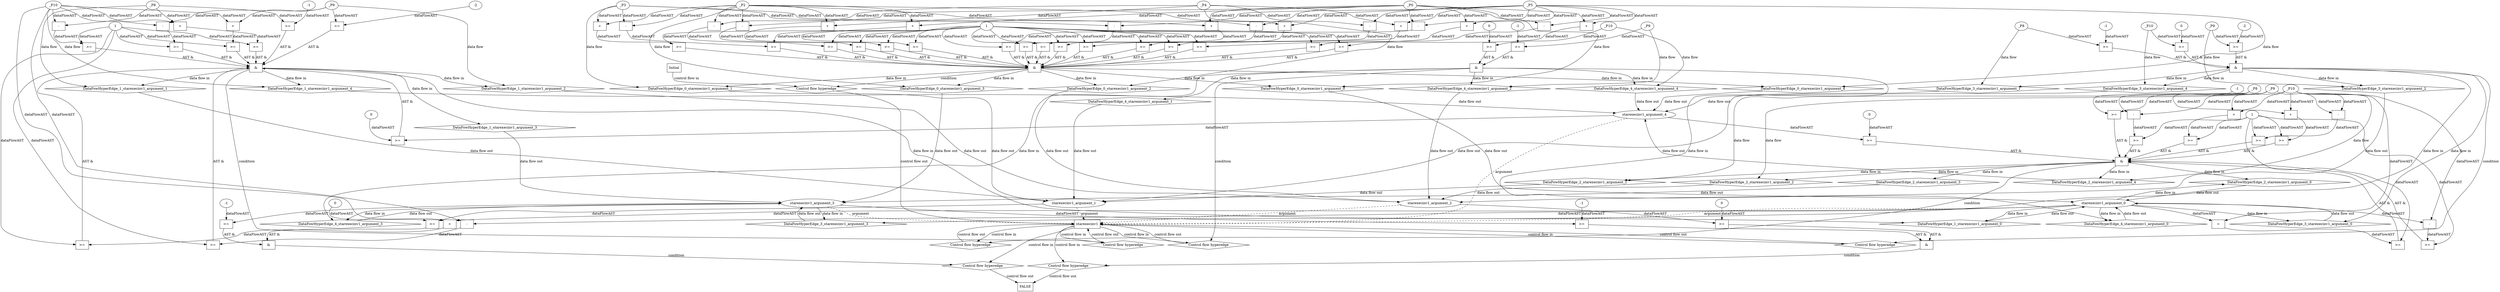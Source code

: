 digraph dag {
"starexecinv1" [label="starexecinv1" nodeName="starexecinv1" class=cfn  shape="rect"];
FALSE [label="FALSE" nodeName=FALSE class=cfn  shape="rect"];
Initial [label="Initial" nodeName=Initial class=cfn  shape="rect"];
ControlFowHyperEdge_0 [label="Control flow hyperedge" nodeName=ControlFowHyperEdge_0 class=controlFlowHyperEdge shape="diamond"];
"Initial" -> ControlFowHyperEdge_0 [label="control flow in"]
ControlFowHyperEdge_0 -> "starexecinv1" [label="control flow out"]
ControlFowHyperEdge_1 [label="Control flow hyperedge" nodeName=ControlFowHyperEdge_1 class=controlFlowHyperEdge shape="diamond"];
"starexecinv1" -> ControlFowHyperEdge_1 [label="control flow in"]
ControlFowHyperEdge_1 -> "starexecinv1" [label="control flow out"]
ControlFowHyperEdge_2 [label="Control flow hyperedge" nodeName=ControlFowHyperEdge_2 class=controlFlowHyperEdge shape="diamond"];
"starexecinv1" -> ControlFowHyperEdge_2 [label="control flow in"]
ControlFowHyperEdge_2 -> "starexecinv1" [label="control flow out"]
ControlFowHyperEdge_3 [label="Control flow hyperedge" nodeName=ControlFowHyperEdge_3 class=controlFlowHyperEdge shape="diamond"];
"starexecinv1" -> ControlFowHyperEdge_3 [label="control flow in"]
ControlFowHyperEdge_3 -> "starexecinv1" [label="control flow out"]
ControlFowHyperEdge_4 [label="Control flow hyperedge" nodeName=ControlFowHyperEdge_4 class=controlFlowHyperEdge shape="diamond"];
"starexecinv1" -> ControlFowHyperEdge_4 [label="control flow in"]
ControlFowHyperEdge_4 -> "starexecinv1" [label="control flow out"]
ControlFowHyperEdge_5 [label="Control flow hyperedge" nodeName=ControlFowHyperEdge_5 class=controlFlowHyperEdge shape="diamond"];
"starexecinv1" -> ControlFowHyperEdge_5 [label="control flow in"]
ControlFowHyperEdge_5 -> "FALSE" [label="control flow out"]
ControlFowHyperEdge_6 [label="Control flow hyperedge" nodeName=ControlFowHyperEdge_6 class=controlFlowHyperEdge shape="diamond"];
"starexecinv1" -> ControlFowHyperEdge_6 [label="control flow in"]
ControlFowHyperEdge_6 -> "FALSE" [label="control flow out"]
"starexecinv1_argument_0" [label="starexecinv1_argument_0" nodeName=argument0 class=argument  head="starexecinv1" shape="oval"];
"starexecinv1_argument_0" -> "starexecinv1"[label="argument" style="dashed"]
"starexecinv1_argument_1" [label="starexecinv1_argument_1" nodeName=argument1 class=argument  head="starexecinv1" shape="oval"];
"starexecinv1_argument_1" -> "starexecinv1"[label="argument" style="dashed"]
"starexecinv1_argument_2" [label="starexecinv1_argument_2" nodeName=argument2 class=argument  head="starexecinv1" shape="oval"];
"starexecinv1_argument_2" -> "starexecinv1"[label="argument" style="dashed"]
"starexecinv1_argument_3" [label="starexecinv1_argument_3" nodeName=argument3 class=argument  head="starexecinv1" shape="oval"];
"starexecinv1_argument_3" -> "starexecinv1"[label="argument" style="dashed"]
"starexecinv1_argument_4" [label="starexecinv1_argument_4" nodeName=argument4 class=argument  head="starexecinv1" shape="oval"];
"starexecinv1_argument_4" -> "starexecinv1"[label="argument" style="dashed"]

"xxxstarexecinv1___Initial_0xxx_and" [label="&" nodeName="xxxstarexecinv1___Initial_0xxx_and" class=Operator shape="rect"];
"xxxstarexecinv1___Initial_0xxxguard12_node_0" [label=">=" nodeName="xxxstarexecinv1___Initial_0xxxguard12_node_0" class=Operator  shape="rect"];
"xxxstarexecinv1___Initial_0xxxguard12_node_1" [label="+" nodeName="xxxstarexecinv1___Initial_0xxxguard12_node_1" class= Operator shape="rect"];
"xxxstarexecinv1___Initial_0xxxguard12_node_1" -> "xxxstarexecinv1___Initial_0xxxguard12_node_0"[label="dataFlowAST"]
"xxxstarexecinv1___Initial_0xxxguard_0_node_4" -> "xxxstarexecinv1___Initial_0xxxguard12_node_0"[label="dataFlowAST"]
"xxxstarexecinv1___Initial_0xxxdataFlow3_node_0" -> "xxxstarexecinv1___Initial_0xxxguard12_node_1"[label="dataFlowAST"]
"xxxstarexecinv1___Initial_0xxxdataFlow1_node_0" -> "xxxstarexecinv1___Initial_0xxxguard12_node_1"[label="dataFlowAST"]

"xxxstarexecinv1___Initial_0xxxguard12_node_0" -> "xxxstarexecinv1___Initial_0xxx_and" [label="AST &"];
"xxxstarexecinv1___Initial_0xxxguard14_node_0" [label=">=" nodeName="xxxstarexecinv1___Initial_0xxxguard14_node_0" class=Operator  shape="rect"];
"xxxstarexecinv1___Initial_0xxxguard14_node_1" [label="+" nodeName="xxxstarexecinv1___Initial_0xxxguard14_node_1" class= Operator shape="rect"];
"xxxstarexecinv1___Initial_0xxxguard14_node_1" -> "xxxstarexecinv1___Initial_0xxxguard14_node_0"[label="dataFlowAST"]
"xxxstarexecinv1___Initial_0xxxguard_0_node_4" -> "xxxstarexecinv1___Initial_0xxxguard14_node_0"[label="dataFlowAST"]
"xxxstarexecinv1___Initial_0xxxdataFlow4_node_0" -> "xxxstarexecinv1___Initial_0xxxguard14_node_1"[label="dataFlowAST"]
"xxxstarexecinv1___Initial_0xxxdataFlow1_node_0" -> "xxxstarexecinv1___Initial_0xxxguard14_node_1"[label="dataFlowAST"]

"xxxstarexecinv1___Initial_0xxxguard14_node_0" -> "xxxstarexecinv1___Initial_0xxx_and" [label="AST &"];
"xxxstarexecinv1___Initial_0xxxguard6_node_0" [label=">=" nodeName="xxxstarexecinv1___Initial_0xxxguard6_node_0" class=Operator  shape="rect"];
"xxxstarexecinv1___Initial_0xxxguard6_node_1" [label="-" nodeName="xxxstarexecinv1___Initial_0xxxguard6_node_1" class= Operator shape="rect"];
"xxxstarexecinv1___Initial_0xxxguard6_node_1" -> "xxxstarexecinv1___Initial_0xxxguard6_node_0"[label="dataFlowAST"]
"xxxstarexecinv1___Initial_0xxxguard_0_node_4" -> "xxxstarexecinv1___Initial_0xxxguard6_node_0"[label="dataFlowAST"]
"xxxstarexecinv1___Initial_0xxxdataFlow3_node_0" -> "xxxstarexecinv1___Initial_0xxxguard6_node_1"[label="dataFlowAST"]
"xxxstarexecinv1___Initial_0xxxdataFlow_0_node_0" -> "xxxstarexecinv1___Initial_0xxxguard6_node_1"[label="dataFlowAST"]

"xxxstarexecinv1___Initial_0xxxguard6_node_0" -> "xxxstarexecinv1___Initial_0xxx_and" [label="AST &"];
"xxxstarexecinv1___Initial_0xxxguard10_node_0" [label=">=" nodeName="xxxstarexecinv1___Initial_0xxxguard10_node_0" class=Operator  shape="rect"];
"xxxstarexecinv1___Initial_0xxxguard10_node_1" [label="+" nodeName="xxxstarexecinv1___Initial_0xxxguard10_node_1" class= Operator shape="rect"];
"xxxstarexecinv1___Initial_0xxxguard10_node_1" -> "xxxstarexecinv1___Initial_0xxxguard10_node_0"[label="dataFlowAST"]
"xxxstarexecinv1___Initial_0xxxguard_0_node_4" -> "xxxstarexecinv1___Initial_0xxxguard10_node_0"[label="dataFlowAST"]
"xxxstarexecinv1___Initial_0xxxdataFlow3_node_0" -> "xxxstarexecinv1___Initial_0xxxguard10_node_1"[label="dataFlowAST"]
"xxxstarexecinv1___Initial_0xxxdataFlow_0_node_0" -> "xxxstarexecinv1___Initial_0xxxguard10_node_1"[label="dataFlowAST"]

"xxxstarexecinv1___Initial_0xxxguard10_node_0" -> "xxxstarexecinv1___Initial_0xxx_and" [label="AST &"];
"xxxstarexecinv1___Initial_0xxxguard3_node_0" [label=">=" nodeName="xxxstarexecinv1___Initial_0xxxguard3_node_0" class=Operator  shape="rect"];
"xxxstarexecinv1___Initial_0xxxguard3_node_1" [label="+" nodeName="xxxstarexecinv1___Initial_0xxxguard3_node_1" class= Operator shape="rect"];
"xxxstarexecinv1___Initial_0xxxguard3_node_1" -> "xxxstarexecinv1___Initial_0xxxguard3_node_0"[label="dataFlowAST"]
"xxxstarexecinv1___Initial_0xxxguard_0_node_4" -> "xxxstarexecinv1___Initial_0xxxguard3_node_0"[label="dataFlowAST"]
"xxxstarexecinv1___Initial_0xxxdataFlow4_node_0" -> "xxxstarexecinv1___Initial_0xxxguard3_node_1"[label="dataFlowAST"]
"xxxstarexecinv1___Initial_0xxxdataFlow_0_node_0" -> "xxxstarexecinv1___Initial_0xxxguard3_node_1"[label="dataFlowAST"]

"xxxstarexecinv1___Initial_0xxxguard3_node_0" -> "xxxstarexecinv1___Initial_0xxx_and" [label="AST &"];
"xxxstarexecinv1___Initial_0xxxguard5_node_0" [label=">=" nodeName="xxxstarexecinv1___Initial_0xxxguard5_node_0" class=Operator  shape="rect"];
"xxxstarexecinv1___Initial_0xxxguard5_node_1" [label="-" nodeName="xxxstarexecinv1___Initial_0xxxguard5_node_1" class= Operator shape="rect"];
"xxxstarexecinv1___Initial_0xxxguard5_node_1" -> "xxxstarexecinv1___Initial_0xxxguard5_node_0"[label="dataFlowAST"]
"xxxstarexecinv1___Initial_0xxxguard_0_node_4" -> "xxxstarexecinv1___Initial_0xxxguard5_node_0"[label="dataFlowAST"]
"xxxstarexecinv1___Initial_0xxxdataFlow4_node_0" -> "xxxstarexecinv1___Initial_0xxxguard5_node_1"[label="dataFlowAST"]
"xxxstarexecinv1___Initial_0xxxdataFlow2_node_0" -> "xxxstarexecinv1___Initial_0xxxguard5_node_1"[label="dataFlowAST"]

"xxxstarexecinv1___Initial_0xxxguard5_node_0" -> "xxxstarexecinv1___Initial_0xxx_and" [label="AST &"];
"xxxstarexecinv1___Initial_0xxxguard9_node_0" [label=">=" nodeName="xxxstarexecinv1___Initial_0xxxguard9_node_0" class=Operator  shape="rect"];
"xxxstarexecinv1___Initial_0xxxguard9_node_1" [label="+" nodeName="xxxstarexecinv1___Initial_0xxxguard9_node_1" class= Operator shape="rect"];
"xxxstarexecinv1___Initial_0xxxguard9_node_1" -> "xxxstarexecinv1___Initial_0xxxguard9_node_0"[label="dataFlowAST"]
"xxxstarexecinv1___Initial_0xxxguard_0_node_4" -> "xxxstarexecinv1___Initial_0xxxguard9_node_0"[label="dataFlowAST"]
"xxxstarexecinv1___Initial_0xxxdataFlow4_node_0" -> "xxxstarexecinv1___Initial_0xxxguard9_node_1"[label="dataFlowAST"]
"xxxstarexecinv1___Initial_0xxxdataFlow2_node_0" -> "xxxstarexecinv1___Initial_0xxxguard9_node_1"[label="dataFlowAST"]

"xxxstarexecinv1___Initial_0xxxguard9_node_0" -> "xxxstarexecinv1___Initial_0xxx_and" [label="AST &"];
"xxxstarexecinv1___Initial_0xxxguard4_node_0" [label=">=" nodeName="xxxstarexecinv1___Initial_0xxxguard4_node_0" class=Operator  shape="rect"];
"xxxstarexecinv1___Initial_0xxxguard4_node_1" [label="-" nodeName="xxxstarexecinv1___Initial_0xxxguard4_node_1" class= Operator shape="rect"];
"xxxstarexecinv1___Initial_0xxxguard4_node_1" -> "xxxstarexecinv1___Initial_0xxxguard4_node_0"[label="dataFlowAST"]
"xxxstarexecinv1___Initial_0xxxguard_0_node_4" -> "xxxstarexecinv1___Initial_0xxxguard4_node_0"[label="dataFlowAST"]
"xxxstarexecinv1___Initial_0xxxdataFlow3_node_0" -> "xxxstarexecinv1___Initial_0xxxguard4_node_1"[label="dataFlowAST"]
"xxxstarexecinv1___Initial_0xxxdataFlow2_node_0" -> "xxxstarexecinv1___Initial_0xxxguard4_node_1"[label="dataFlowAST"]

"xxxstarexecinv1___Initial_0xxxguard4_node_0" -> "xxxstarexecinv1___Initial_0xxx_and" [label="AST &"];
"xxxstarexecinv1___Initial_0xxxguard11_node_0" [label=">=" nodeName="xxxstarexecinv1___Initial_0xxxguard11_node_0" class=Operator  shape="rect"];
"xxxstarexecinv1___Initial_0xxxguard11_node_1" [label="-" nodeName="xxxstarexecinv1___Initial_0xxxguard11_node_1" class= Operator shape="rect"];
"xxxstarexecinv1___Initial_0xxxguard11_node_1" -> "xxxstarexecinv1___Initial_0xxxguard11_node_0"[label="dataFlowAST"]
"xxxstarexecinv1___Initial_0xxxguard_0_node_4" -> "xxxstarexecinv1___Initial_0xxxguard11_node_0"[label="dataFlowAST"]
"xxxstarexecinv1___Initial_0xxxdataFlow4_node_0" -> "xxxstarexecinv1___Initial_0xxxguard11_node_1"[label="dataFlowAST"]
"xxxstarexecinv1___Initial_0xxxdataFlow_0_node_0" -> "xxxstarexecinv1___Initial_0xxxguard11_node_1"[label="dataFlowAST"]

"xxxstarexecinv1___Initial_0xxxguard11_node_0" -> "xxxstarexecinv1___Initial_0xxx_and" [label="AST &"];
"xxxstarexecinv1___Initial_0xxxguard1_node_0" [label=">=" nodeName="xxxstarexecinv1___Initial_0xxxguard1_node_0" class=Operator  shape="rect"];
"xxxstarexecinv1___Initial_0xxxguard1_node_1" [label="+" nodeName="xxxstarexecinv1___Initial_0xxxguard1_node_1" class= Operator shape="rect"];
"xxxstarexecinv1___Initial_0xxxguard1_node_1" -> "xxxstarexecinv1___Initial_0xxxguard1_node_0"[label="dataFlowAST"]
"xxxstarexecinv1___Initial_0xxxguard_0_node_4" -> "xxxstarexecinv1___Initial_0xxxguard1_node_0"[label="dataFlowAST"]
"xxxstarexecinv1___Initial_0xxxdataFlow4_node_0" -> "xxxstarexecinv1___Initial_0xxxguard1_node_1"[label="dataFlowAST"]
"xxxstarexecinv1___Initial_0xxxdataFlow_0_node_0" -> "xxxstarexecinv1___Initial_0xxxguard1_node_1"[label="dataFlowAST"]

"xxxstarexecinv1___Initial_0xxxguard1_node_0" -> "xxxstarexecinv1___Initial_0xxx_and" [label="AST &"];
"xxxstarexecinv1___Initial_0xxxguard15_node_0" [label=">=" nodeName="xxxstarexecinv1___Initial_0xxxguard15_node_0" class=Operator  shape="rect"];
"xxxstarexecinv1___Initial_0xxxguard15_node_1" [label="-" nodeName="xxxstarexecinv1___Initial_0xxxguard15_node_1" class= Operator shape="rect"];
"xxxstarexecinv1___Initial_0xxxguard15_node_1" -> "xxxstarexecinv1___Initial_0xxxguard15_node_0"[label="dataFlowAST"]
"xxxstarexecinv1___Initial_0xxxguard_0_node_4" -> "xxxstarexecinv1___Initial_0xxxguard15_node_0"[label="dataFlowAST"]
"xxxstarexecinv1___Initial_0xxxdataFlow4_node_0" -> "xxxstarexecinv1___Initial_0xxxguard15_node_1"[label="dataFlowAST"]
"xxxstarexecinv1___Initial_0xxxdataFlow1_node_0" -> "xxxstarexecinv1___Initial_0xxxguard15_node_1"[label="dataFlowAST"]

"xxxstarexecinv1___Initial_0xxxguard15_node_0" -> "xxxstarexecinv1___Initial_0xxx_and" [label="AST &"];
"xxxstarexecinv1___Initial_0xxxguard13_node_0" [label=">=" nodeName="xxxstarexecinv1___Initial_0xxxguard13_node_0" class=Operator  shape="rect"];
"xxxstarexecinv1___Initial_0xxxguard13_node_1" [label="-" nodeName="xxxstarexecinv1___Initial_0xxxguard13_node_1" class= Operator shape="rect"];
"xxxstarexecinv1___Initial_0xxxguard13_node_1" -> "xxxstarexecinv1___Initial_0xxxguard13_node_0"[label="dataFlowAST"]
"xxxstarexecinv1___Initial_0xxxguard_0_node_4" -> "xxxstarexecinv1___Initial_0xxxguard13_node_0"[label="dataFlowAST"]
"xxxstarexecinv1___Initial_0xxxdataFlow3_node_0" -> "xxxstarexecinv1___Initial_0xxxguard13_node_1"[label="dataFlowAST"]
"xxxstarexecinv1___Initial_0xxxdataFlow1_node_0" -> "xxxstarexecinv1___Initial_0xxxguard13_node_1"[label="dataFlowAST"]

"xxxstarexecinv1___Initial_0xxxguard13_node_0" -> "xxxstarexecinv1___Initial_0xxx_and" [label="AST &"];
"xxxstarexecinv1___Initial_0xxxguard_0_node_0" [label=">=" nodeName="xxxstarexecinv1___Initial_0xxxguard_0_node_0" class=Operator  shape="rect"];
"xxxstarexecinv1___Initial_0xxxguard_0_node_1" [label="-" nodeName="xxxstarexecinv1___Initial_0xxxguard_0_node_1" class= Operator shape="rect"];
"xxxstarexecinv1___Initial_0xxxguard_0_node_4" [label="1" nodeName="xxxstarexecinv1___Initial_0xxxguard_0_node_4" class=Literal ];
"xxxstarexecinv1___Initial_0xxxguard_0_node_1" -> "xxxstarexecinv1___Initial_0xxxguard_0_node_0"[label="dataFlowAST"]
"xxxstarexecinv1___Initial_0xxxguard_0_node_4" -> "xxxstarexecinv1___Initial_0xxxguard_0_node_0"[label="dataFlowAST"]
"xxxstarexecinv1___Initial_0xxxdataFlow3_node_0" -> "xxxstarexecinv1___Initial_0xxxguard_0_node_1"[label="dataFlowAST"]
"xxxstarexecinv1___Initial_0xxxdataFlow_0_node_0" -> "xxxstarexecinv1___Initial_0xxxguard_0_node_1"[label="dataFlowAST"]

"xxxstarexecinv1___Initial_0xxxguard_0_node_0" -> "xxxstarexecinv1___Initial_0xxx_and" [label="AST &"];
"xxxstarexecinv1___Initial_0xxxguard7_node_0" [label=">=" nodeName="xxxstarexecinv1___Initial_0xxxguard7_node_0" class=Operator  shape="rect"];
"xxxstarexecinv1___Initial_0xxxguard7_node_1" [label="+" nodeName="xxxstarexecinv1___Initial_0xxxguard7_node_1" class= Operator shape="rect"];
"xxxstarexecinv1___Initial_0xxxguard7_node_1" -> "xxxstarexecinv1___Initial_0xxxguard7_node_0"[label="dataFlowAST"]
"xxxstarexecinv1___Initial_0xxxguard_0_node_4" -> "xxxstarexecinv1___Initial_0xxxguard7_node_0"[label="dataFlowAST"]
"xxxstarexecinv1___Initial_0xxxdataFlow3_node_0" -> "xxxstarexecinv1___Initial_0xxxguard7_node_1"[label="dataFlowAST"]
"xxxstarexecinv1___Initial_0xxxdataFlow_0_node_0" -> "xxxstarexecinv1___Initial_0xxxguard7_node_1"[label="dataFlowAST"]

"xxxstarexecinv1___Initial_0xxxguard7_node_0" -> "xxxstarexecinv1___Initial_0xxx_and" [label="AST &"];
"xxxstarexecinv1___Initial_0xxxguard2_node_0" [label=">=" nodeName="xxxstarexecinv1___Initial_0xxxguard2_node_0" class=Operator  shape="rect"];
"xxxstarexecinv1___Initial_0xxxguard2_node_1" [label="+" nodeName="xxxstarexecinv1___Initial_0xxxguard2_node_1" class= Operator shape="rect"];
"xxxstarexecinv1___Initial_0xxxguard2_node_1" -> "xxxstarexecinv1___Initial_0xxxguard2_node_0"[label="dataFlowAST"]
"xxxstarexecinv1___Initial_0xxxguard_0_node_4" -> "xxxstarexecinv1___Initial_0xxxguard2_node_0"[label="dataFlowAST"]
"xxxstarexecinv1___Initial_0xxxdataFlow3_node_0" -> "xxxstarexecinv1___Initial_0xxxguard2_node_1"[label="dataFlowAST"]
"xxxstarexecinv1___Initial_0xxxdataFlow2_node_0" -> "xxxstarexecinv1___Initial_0xxxguard2_node_1"[label="dataFlowAST"]

"xxxstarexecinv1___Initial_0xxxguard2_node_0" -> "xxxstarexecinv1___Initial_0xxx_and" [label="AST &"];
"xxxstarexecinv1___Initial_0xxxguard8_node_0" [label=">=" nodeName="xxxstarexecinv1___Initial_0xxxguard8_node_0" class=Operator  shape="rect"];
"xxxstarexecinv1___Initial_0xxxguard8_node_1" [label="-" nodeName="xxxstarexecinv1___Initial_0xxxguard8_node_1" class= Operator shape="rect"];
"xxxstarexecinv1___Initial_0xxxguard8_node_1" -> "xxxstarexecinv1___Initial_0xxxguard8_node_0"[label="dataFlowAST"]
"xxxstarexecinv1___Initial_0xxxguard_0_node_4" -> "xxxstarexecinv1___Initial_0xxxguard8_node_0"[label="dataFlowAST"]
"xxxstarexecinv1___Initial_0xxxdataFlow4_node_0" -> "xxxstarexecinv1___Initial_0xxxguard8_node_1"[label="dataFlowAST"]
"xxxstarexecinv1___Initial_0xxxdataFlow_0_node_0" -> "xxxstarexecinv1___Initial_0xxxguard8_node_1"[label="dataFlowAST"]

"xxxstarexecinv1___Initial_0xxxguard8_node_0" -> "xxxstarexecinv1___Initial_0xxx_and" [label="AST &"];
"xxxstarexecinv1___Initial_0xxx_and" -> "ControlFowHyperEdge_0" [label="condition"];
"xxxstarexecinv1___Initial_0xxxdataFlow_0_node_0" [label="_P0" nodeName="xxxstarexecinv1___Initial_0xxxdataFlow_0_node_0" class=Constant ];

"xxxstarexecinv1___Initial_0xxxdataFlow_0_node_0" -> "DataFowHyperEdge_0_starexecinv1_argument_0" [label="data flow"];
"xxxstarexecinv1___Initial_0xxxdataFlow1_node_0" [label="_P3" nodeName="xxxstarexecinv1___Initial_0xxxdataFlow1_node_0" class=Constant ];

"xxxstarexecinv1___Initial_0xxxdataFlow1_node_0" -> "DataFowHyperEdge_0_starexecinv1_argument_1" [label="data flow"];
"xxxstarexecinv1___Initial_0xxxdataFlow2_node_0" [label="_P4" nodeName="xxxstarexecinv1___Initial_0xxxdataFlow2_node_0" class=Constant ];

"xxxstarexecinv1___Initial_0xxxdataFlow2_node_0" -> "DataFowHyperEdge_0_starexecinv1_argument_2" [label="data flow"];
"xxxstarexecinv1___Initial_0xxxdataFlow3_node_0" [label="_P5" nodeName="xxxstarexecinv1___Initial_0xxxdataFlow3_node_0" class=Constant ];

"xxxstarexecinv1___Initial_0xxxdataFlow3_node_0" -> "DataFowHyperEdge_0_starexecinv1_argument_4" [label="data flow"];
"xxxstarexecinv1___Initial_0xxxdataFlow4_node_0" [label="_P2" nodeName="xxxstarexecinv1___Initial_0xxxdataFlow4_node_0" class=Constant ];

"xxxstarexecinv1___Initial_0xxxdataFlow4_node_0" -> "DataFowHyperEdge_0_starexecinv1_argument_3" [label="data flow"];
"xxxstarexecinv1___starexecinv1_1xxx_and" [label="&" nodeName="xxxstarexecinv1___starexecinv1_1xxx_and" class=Operator shape="rect"];
"xxxstarexecinv1___starexecinv1_1xxxguard8_node_0" [label=">=" nodeName="xxxstarexecinv1___starexecinv1_1xxxguard8_node_0" class=Operator  shape="rect"];
"xxxstarexecinv1___starexecinv1_1xxxguard8_node_1" [label="+" nodeName="xxxstarexecinv1___starexecinv1_1xxxguard8_node_1" class= Operator shape="rect"];
"xxxstarexecinv1___starexecinv1_1xxxguard8_node_1" -> "xxxstarexecinv1___starexecinv1_1xxxguard8_node_0"[label="dataFlowAST"]
"xxxstarexecinv1___starexecinv1_1xxxguard_0_node_4" -> "xxxstarexecinv1___starexecinv1_1xxxguard8_node_0"[label="dataFlowAST"]
"xxxstarexecinv1___starexecinv1_1xxxdataFlow2_node_0" -> "xxxstarexecinv1___starexecinv1_1xxxguard8_node_1"[label="dataFlowAST"]
"starexecinv1_argument_0" -> "xxxstarexecinv1___starexecinv1_1xxxguard8_node_1"[label="dataFlowAST"]

"xxxstarexecinv1___starexecinv1_1xxxguard8_node_0" -> "xxxstarexecinv1___starexecinv1_1xxx_and" [label="AST &"];
"xxxstarexecinv1___starexecinv1_1xxxguard6_node_0" [label=">=" nodeName="xxxstarexecinv1___starexecinv1_1xxxguard6_node_0" class=Operator  shape="rect"];
"xxxstarexecinv1___starexecinv1_1xxxguard6_node_1" [label="-" nodeName="xxxstarexecinv1___starexecinv1_1xxxguard6_node_1" class= Operator shape="rect"];
"xxxstarexecinv1___starexecinv1_1xxxguard6_node_1" -> "xxxstarexecinv1___starexecinv1_1xxxguard6_node_0"[label="dataFlowAST"]
"xxxstarexecinv1___starexecinv1_1xxxguard_0_node_4" -> "xxxstarexecinv1___starexecinv1_1xxxguard6_node_0"[label="dataFlowAST"]
"xxxstarexecinv1___starexecinv1_1xxxdataFlow2_node_0" -> "xxxstarexecinv1___starexecinv1_1xxxguard6_node_1"[label="dataFlowAST"]
"starexecinv1_argument_0" -> "xxxstarexecinv1___starexecinv1_1xxxguard6_node_1"[label="dataFlowAST"]

"xxxstarexecinv1___starexecinv1_1xxxguard6_node_0" -> "xxxstarexecinv1___starexecinv1_1xxx_and" [label="AST &"];
"xxxstarexecinv1___starexecinv1_1xxxguard_0_node_0" [label=">=" nodeName="xxxstarexecinv1___starexecinv1_1xxxguard_0_node_0" class=Operator  shape="rect"];
"xxxstarexecinv1___starexecinv1_1xxxguard_0_node_1" [label="+" nodeName="xxxstarexecinv1___starexecinv1_1xxxguard_0_node_1" class= Operator shape="rect"];
"xxxstarexecinv1___starexecinv1_1xxxguard_0_node_4" [label="1" nodeName="xxxstarexecinv1___starexecinv1_1xxxguard_0_node_4" class=Literal ];
"xxxstarexecinv1___starexecinv1_1xxxguard_0_node_1" -> "xxxstarexecinv1___starexecinv1_1xxxguard_0_node_0"[label="dataFlowAST"]
"xxxstarexecinv1___starexecinv1_1xxxguard_0_node_4" -> "xxxstarexecinv1___starexecinv1_1xxxguard_0_node_0"[label="dataFlowAST"]
"xxxstarexecinv1___starexecinv1_1xxxdataFlow2_node_0" -> "xxxstarexecinv1___starexecinv1_1xxxguard_0_node_1"[label="dataFlowAST"]
"xxxstarexecinv1___starexecinv1_1xxxdataFlow1_node_0" -> "xxxstarexecinv1___starexecinv1_1xxxguard_0_node_1"[label="dataFlowAST"]

"xxxstarexecinv1___starexecinv1_1xxxguard_0_node_0" -> "xxxstarexecinv1___starexecinv1_1xxx_and" [label="AST &"];
"xxxstarexecinv1___starexecinv1_1xxxguard1_node_0" [label=">=" nodeName="xxxstarexecinv1___starexecinv1_1xxxguard1_node_0" class=Operator  shape="rect"];
"xxxstarexecinv1___starexecinv1_1xxxguard1_node_1" [label="-" nodeName="xxxstarexecinv1___starexecinv1_1xxxguard1_node_1" class= Operator shape="rect"];
"xxxstarexecinv1___starexecinv1_1xxxguard1_node_1" -> "xxxstarexecinv1___starexecinv1_1xxxguard1_node_0"[label="dataFlowAST"]
"xxxstarexecinv1___starexecinv1_1xxxguard_0_node_4" -> "xxxstarexecinv1___starexecinv1_1xxxguard1_node_0"[label="dataFlowAST"]
"xxxstarexecinv1___starexecinv1_1xxxdataFlow2_node_0" -> "xxxstarexecinv1___starexecinv1_1xxxguard1_node_1"[label="dataFlowAST"]
"xxxstarexecinv1___starexecinv1_1xxxdataFlow_0_node_0" -> "xxxstarexecinv1___starexecinv1_1xxxguard1_node_1"[label="dataFlowAST"]

"xxxstarexecinv1___starexecinv1_1xxxguard1_node_0" -> "xxxstarexecinv1___starexecinv1_1xxx_and" [label="AST &"];
"xxxstarexecinv1___starexecinv1_1xxxguard5_node_0" [label=">=" nodeName="xxxstarexecinv1___starexecinv1_1xxxguard5_node_0" class=Operator  shape="rect"];
"xxxstarexecinv1___starexecinv1_1xxxguard5_node_1" [label="-2" nodeName="xxxstarexecinv1___starexecinv1_1xxxguard5_node_1" class=Literal ];
"xxxstarexecinv1___starexecinv1_1xxxguard5_node_1" -> "xxxstarexecinv1___starexecinv1_1xxxguard5_node_0"[label="dataFlowAST"]
"xxxstarexecinv1___starexecinv1_1xxxdataFlow1_node_0" -> "xxxstarexecinv1___starexecinv1_1xxxguard5_node_0"[label="dataFlowAST"]

"xxxstarexecinv1___starexecinv1_1xxxguard5_node_0" -> "xxxstarexecinv1___starexecinv1_1xxx_and" [label="AST &"];
"xxxstarexecinv1___starexecinv1_1xxxguard2_node_0" [label=">=" nodeName="xxxstarexecinv1___starexecinv1_1xxxguard2_node_0" class=Operator  shape="rect"];
"xxxstarexecinv1___starexecinv1_1xxxguard2_node_1" [label="-" nodeName="xxxstarexecinv1___starexecinv1_1xxxguard2_node_1" class= Operator shape="rect"];
"xxxstarexecinv1___starexecinv1_1xxxguard2_node_1" -> "xxxstarexecinv1___starexecinv1_1xxxguard2_node_0"[label="dataFlowAST"]
"xxxstarexecinv1___starexecinv1_1xxxguard_0_node_4" -> "xxxstarexecinv1___starexecinv1_1xxxguard2_node_0"[label="dataFlowAST"]
"xxxstarexecinv1___starexecinv1_1xxxdataFlow2_node_0" -> "xxxstarexecinv1___starexecinv1_1xxxguard2_node_1"[label="dataFlowAST"]
"xxxstarexecinv1___starexecinv1_1xxxdataFlow1_node_0" -> "xxxstarexecinv1___starexecinv1_1xxxguard2_node_1"[label="dataFlowAST"]

"xxxstarexecinv1___starexecinv1_1xxxguard2_node_0" -> "xxxstarexecinv1___starexecinv1_1xxx_and" [label="AST &"];
"xxxstarexecinv1___starexecinv1_1xxxguard7_node_0" [label=">=" nodeName="xxxstarexecinv1___starexecinv1_1xxxguard7_node_0" class=Operator  shape="rect"];
"xxxstarexecinv1___starexecinv1_1xxxguard7_node_1" [label="+" nodeName="xxxstarexecinv1___starexecinv1_1xxxguard7_node_1" class= Operator shape="rect"];
"xxxstarexecinv1___starexecinv1_1xxxguard7_node_1" -> "xxxstarexecinv1___starexecinv1_1xxxguard7_node_0"[label="dataFlowAST"]
"xxxstarexecinv1___starexecinv1_1xxxguard_0_node_4" -> "xxxstarexecinv1___starexecinv1_1xxxguard7_node_0"[label="dataFlowAST"]
"xxxstarexecinv1___starexecinv1_1xxxdataFlow2_node_0" -> "xxxstarexecinv1___starexecinv1_1xxxguard7_node_1"[label="dataFlowAST"]
"xxxstarexecinv1___starexecinv1_1xxxdataFlow_0_node_0" -> "xxxstarexecinv1___starexecinv1_1xxxguard7_node_1"[label="dataFlowAST"]

"xxxstarexecinv1___starexecinv1_1xxxguard7_node_0" -> "xxxstarexecinv1___starexecinv1_1xxx_and" [label="AST &"];
"xxxstarexecinv1___starexecinv1_1xxxguard4_node_0" [label=">=" nodeName="xxxstarexecinv1___starexecinv1_1xxxguard4_node_0" class=Operator  shape="rect"];
"xxxstarexecinv1___starexecinv1_1xxxguard4_node_1" [label="0" nodeName="xxxstarexecinv1___starexecinv1_1xxxguard4_node_1" class=Literal ];
"xxxstarexecinv1___starexecinv1_1xxxguard4_node_1" -> "xxxstarexecinv1___starexecinv1_1xxxguard4_node_0"[label="dataFlowAST"]
"starexecinv1_argument_4" -> "xxxstarexecinv1___starexecinv1_1xxxguard4_node_0"[label="dataFlowAST"]

"xxxstarexecinv1___starexecinv1_1xxxguard4_node_0" -> "xxxstarexecinv1___starexecinv1_1xxx_and" [label="AST &"];
"xxxstarexecinv1___starexecinv1_1xxxguard3_node_0" [label=">=" nodeName="xxxstarexecinv1___starexecinv1_1xxxguard3_node_0" class=Operator  shape="rect"];
"xxxstarexecinv1___starexecinv1_1xxxguard3_node_2" [label="-1" nodeName="xxxstarexecinv1___starexecinv1_1xxxguard3_node_2" class=Literal ];
"xxxstarexecinv1___starexecinv1_1xxxdataFlow_0_node_0" -> "xxxstarexecinv1___starexecinv1_1xxxguard3_node_0"[label="dataFlowAST"]
"xxxstarexecinv1___starexecinv1_1xxxguard3_node_2" -> "xxxstarexecinv1___starexecinv1_1xxxguard3_node_0"[label="dataFlowAST"]

"xxxstarexecinv1___starexecinv1_1xxxguard3_node_0" -> "xxxstarexecinv1___starexecinv1_1xxx_and" [label="AST &"];
"xxxstarexecinv1___starexecinv1_1xxx_and" -> "ControlFowHyperEdge_1" [label="condition"];
"xxxstarexecinv1___starexecinv1_1xxxdataFlow_0_node_0" [label="_P8" nodeName="xxxstarexecinv1___starexecinv1_1xxxdataFlow_0_node_0" class=Constant ];

"xxxstarexecinv1___starexecinv1_1xxxdataFlow_0_node_0" -> "DataFowHyperEdge_1_starexecinv1_argument_1" [label="data flow"];
"xxxstarexecinv1___starexecinv1_1xxxdataFlow1_node_0" [label="_P9" nodeName="xxxstarexecinv1___starexecinv1_1xxxdataFlow1_node_0" class=Constant ];

"xxxstarexecinv1___starexecinv1_1xxxdataFlow1_node_0" -> "DataFowHyperEdge_1_starexecinv1_argument_2" [label="data flow"];
"xxxstarexecinv1___starexecinv1_1xxxdataFlow2_node_0" [label="_P10" nodeName="xxxstarexecinv1___starexecinv1_1xxxdataFlow2_node_0" class=Constant ];

"xxxstarexecinv1___starexecinv1_1xxxdataFlow2_node_0" -> "DataFowHyperEdge_1_starexecinv1_argument_4" [label="data flow"];
"xxxstarexecinv1___starexecinv1_2xxx_and" [label="&" nodeName="xxxstarexecinv1___starexecinv1_2xxx_and" class=Operator shape="rect"];
"xxxstarexecinv1___starexecinv1_2xxxguard6_node_0" [label=">=" nodeName="xxxstarexecinv1___starexecinv1_2xxxguard6_node_0" class=Operator  shape="rect"];
"xxxstarexecinv1___starexecinv1_2xxxguard6_node_1" [label="+" nodeName="xxxstarexecinv1___starexecinv1_2xxxguard6_node_1" class= Operator shape="rect"];
"xxxstarexecinv1___starexecinv1_2xxxguard6_node_1" -> "xxxstarexecinv1___starexecinv1_2xxxguard6_node_0"[label="dataFlowAST"]
"xxxstarexecinv1___starexecinv1_2xxxguard_0_node_4" -> "xxxstarexecinv1___starexecinv1_2xxxguard6_node_0"[label="dataFlowAST"]
"xxxstarexecinv1___starexecinv1_2xxxdataFlow2_node_0" -> "xxxstarexecinv1___starexecinv1_2xxxguard6_node_1"[label="dataFlowAST"]
"xxxstarexecinv1___starexecinv1_2xxxdataFlow_0_node_0" -> "xxxstarexecinv1___starexecinv1_2xxxguard6_node_1"[label="dataFlowAST"]

"xxxstarexecinv1___starexecinv1_2xxxguard6_node_0" -> "xxxstarexecinv1___starexecinv1_2xxx_and" [label="AST &"];
"xxxstarexecinv1___starexecinv1_2xxxguard3_node_0" [label=">=" nodeName="xxxstarexecinv1___starexecinv1_2xxxguard3_node_0" class=Operator  shape="rect"];
"xxxstarexecinv1___starexecinv1_2xxxguard3_node_1" [label="0" nodeName="xxxstarexecinv1___starexecinv1_2xxxguard3_node_1" class=Literal ];
"xxxstarexecinv1___starexecinv1_2xxxguard3_node_1" -> "xxxstarexecinv1___starexecinv1_2xxxguard3_node_0"[label="dataFlowAST"]
"starexecinv1_argument_4" -> "xxxstarexecinv1___starexecinv1_2xxxguard3_node_0"[label="dataFlowAST"]

"xxxstarexecinv1___starexecinv1_2xxxguard3_node_0" -> "xxxstarexecinv1___starexecinv1_2xxx_and" [label="AST &"];
"xxxstarexecinv1___starexecinv1_2xxxguard5_node_0" [label=">=" nodeName="xxxstarexecinv1___starexecinv1_2xxxguard5_node_0" class=Operator  shape="rect"];
"xxxstarexecinv1___starexecinv1_2xxxguard5_node_1" [label="-" nodeName="xxxstarexecinv1___starexecinv1_2xxxguard5_node_1" class= Operator shape="rect"];
"xxxstarexecinv1___starexecinv1_2xxxguard5_node_1" -> "xxxstarexecinv1___starexecinv1_2xxxguard5_node_0"[label="dataFlowAST"]
"xxxstarexecinv1___starexecinv1_2xxxguard_0_node_4" -> "xxxstarexecinv1___starexecinv1_2xxxguard5_node_0"[label="dataFlowAST"]
"xxxstarexecinv1___starexecinv1_2xxxdataFlow2_node_0" -> "xxxstarexecinv1___starexecinv1_2xxxguard5_node_1"[label="dataFlowAST"]
"starexecinv1_argument_0" -> "xxxstarexecinv1___starexecinv1_2xxxguard5_node_1"[label="dataFlowAST"]

"xxxstarexecinv1___starexecinv1_2xxxguard5_node_0" -> "xxxstarexecinv1___starexecinv1_2xxx_and" [label="AST &"];
"xxxstarexecinv1___starexecinv1_2xxxguard4_node_0" [label=">=" nodeName="xxxstarexecinv1___starexecinv1_2xxxguard4_node_0" class=Operator  shape="rect"];
"xxxstarexecinv1___starexecinv1_2xxxguard4_node_2" [label="-1" nodeName="xxxstarexecinv1___starexecinv1_2xxxguard4_node_2" class=Literal ];
"xxxstarexecinv1___starexecinv1_2xxxdataFlow1_node_0" -> "xxxstarexecinv1___starexecinv1_2xxxguard4_node_0"[label="dataFlowAST"]
"xxxstarexecinv1___starexecinv1_2xxxguard4_node_2" -> "xxxstarexecinv1___starexecinv1_2xxxguard4_node_0"[label="dataFlowAST"]

"xxxstarexecinv1___starexecinv1_2xxxguard4_node_0" -> "xxxstarexecinv1___starexecinv1_2xxx_and" [label="AST &"];
"xxxstarexecinv1___starexecinv1_2xxxguard_0_node_0" [label=">=" nodeName="xxxstarexecinv1___starexecinv1_2xxxguard_0_node_0" class=Operator  shape="rect"];
"xxxstarexecinv1___starexecinv1_2xxxguard_0_node_1" [label="+" nodeName="xxxstarexecinv1___starexecinv1_2xxxguard_0_node_1" class= Operator shape="rect"];
"xxxstarexecinv1___starexecinv1_2xxxguard_0_node_4" [label="1" nodeName="xxxstarexecinv1___starexecinv1_2xxxguard_0_node_4" class=Literal ];
"xxxstarexecinv1___starexecinv1_2xxxguard_0_node_1" -> "xxxstarexecinv1___starexecinv1_2xxxguard_0_node_0"[label="dataFlowAST"]
"xxxstarexecinv1___starexecinv1_2xxxguard_0_node_4" -> "xxxstarexecinv1___starexecinv1_2xxxguard_0_node_0"[label="dataFlowAST"]
"xxxstarexecinv1___starexecinv1_2xxxdataFlow2_node_0" -> "xxxstarexecinv1___starexecinv1_2xxxguard_0_node_1"[label="dataFlowAST"]
"xxxstarexecinv1___starexecinv1_2xxxdataFlow1_node_0" -> "xxxstarexecinv1___starexecinv1_2xxxguard_0_node_1"[label="dataFlowAST"]

"xxxstarexecinv1___starexecinv1_2xxxguard_0_node_0" -> "xxxstarexecinv1___starexecinv1_2xxx_and" [label="AST &"];
"xxxstarexecinv1___starexecinv1_2xxxguard1_node_0" [label=">=" nodeName="xxxstarexecinv1___starexecinv1_2xxxguard1_node_0" class=Operator  shape="rect"];
"xxxstarexecinv1___starexecinv1_2xxxguard1_node_1" [label="-" nodeName="xxxstarexecinv1___starexecinv1_2xxxguard1_node_1" class= Operator shape="rect"];
"xxxstarexecinv1___starexecinv1_2xxxguard1_node_1" -> "xxxstarexecinv1___starexecinv1_2xxxguard1_node_0"[label="dataFlowAST"]
"xxxstarexecinv1___starexecinv1_2xxxguard_0_node_4" -> "xxxstarexecinv1___starexecinv1_2xxxguard1_node_0"[label="dataFlowAST"]
"xxxstarexecinv1___starexecinv1_2xxxdataFlow2_node_0" -> "xxxstarexecinv1___starexecinv1_2xxxguard1_node_1"[label="dataFlowAST"]
"xxxstarexecinv1___starexecinv1_2xxxdataFlow_0_node_0" -> "xxxstarexecinv1___starexecinv1_2xxxguard1_node_1"[label="dataFlowAST"]

"xxxstarexecinv1___starexecinv1_2xxxguard1_node_0" -> "xxxstarexecinv1___starexecinv1_2xxx_and" [label="AST &"];
"xxxstarexecinv1___starexecinv1_2xxxguard7_node_0" [label=">=" nodeName="xxxstarexecinv1___starexecinv1_2xxxguard7_node_0" class=Operator  shape="rect"];
"xxxstarexecinv1___starexecinv1_2xxxguard7_node_1" [label="+" nodeName="xxxstarexecinv1___starexecinv1_2xxxguard7_node_1" class= Operator shape="rect"];
"xxxstarexecinv1___starexecinv1_2xxxguard7_node_1" -> "xxxstarexecinv1___starexecinv1_2xxxguard7_node_0"[label="dataFlowAST"]
"xxxstarexecinv1___starexecinv1_2xxxguard_0_node_4" -> "xxxstarexecinv1___starexecinv1_2xxxguard7_node_0"[label="dataFlowAST"]
"xxxstarexecinv1___starexecinv1_2xxxdataFlow2_node_0" -> "xxxstarexecinv1___starexecinv1_2xxxguard7_node_1"[label="dataFlowAST"]
"starexecinv1_argument_0" -> "xxxstarexecinv1___starexecinv1_2xxxguard7_node_1"[label="dataFlowAST"]

"xxxstarexecinv1___starexecinv1_2xxxguard7_node_0" -> "xxxstarexecinv1___starexecinv1_2xxx_and" [label="AST &"];
"xxxstarexecinv1___starexecinv1_2xxxguard2_node_0" [label=">=" nodeName="xxxstarexecinv1___starexecinv1_2xxxguard2_node_0" class=Operator  shape="rect"];
"xxxstarexecinv1___starexecinv1_2xxxguard2_node_1" [label="-" nodeName="xxxstarexecinv1___starexecinv1_2xxxguard2_node_1" class= Operator shape="rect"];
"xxxstarexecinv1___starexecinv1_2xxxguard2_node_1" -> "xxxstarexecinv1___starexecinv1_2xxxguard2_node_0"[label="dataFlowAST"]
"xxxstarexecinv1___starexecinv1_2xxxguard_0_node_4" -> "xxxstarexecinv1___starexecinv1_2xxxguard2_node_0"[label="dataFlowAST"]
"xxxstarexecinv1___starexecinv1_2xxxdataFlow2_node_0" -> "xxxstarexecinv1___starexecinv1_2xxxguard2_node_1"[label="dataFlowAST"]
"xxxstarexecinv1___starexecinv1_2xxxdataFlow1_node_0" -> "xxxstarexecinv1___starexecinv1_2xxxguard2_node_1"[label="dataFlowAST"]

"xxxstarexecinv1___starexecinv1_2xxxguard2_node_0" -> "xxxstarexecinv1___starexecinv1_2xxx_and" [label="AST &"];
"xxxstarexecinv1___starexecinv1_2xxx_and" -> "ControlFowHyperEdge_2" [label="condition"];
"xxxstarexecinv1___starexecinv1_2xxxdataFlow_0_node_0" [label="_P8" nodeName="xxxstarexecinv1___starexecinv1_2xxxdataFlow_0_node_0" class=Constant ];

"xxxstarexecinv1___starexecinv1_2xxxdataFlow_0_node_0" -> "DataFowHyperEdge_2_starexecinv1_argument_1" [label="data flow"];
"xxxstarexecinv1___starexecinv1_2xxxdataFlow1_node_0" [label="_P9" nodeName="xxxstarexecinv1___starexecinv1_2xxxdataFlow1_node_0" class=Constant ];

"xxxstarexecinv1___starexecinv1_2xxxdataFlow1_node_0" -> "DataFowHyperEdge_2_starexecinv1_argument_2" [label="data flow"];
"xxxstarexecinv1___starexecinv1_2xxxdataFlow2_node_0" [label="_P10" nodeName="xxxstarexecinv1___starexecinv1_2xxxdataFlow2_node_0" class=Constant ];

"xxxstarexecinv1___starexecinv1_2xxxdataFlow2_node_0" -> "DataFowHyperEdge_2_starexecinv1_argument_4" [label="data flow"];
"xxxstarexecinv1___starexecinv1_3xxx_and" [label="&" nodeName="xxxstarexecinv1___starexecinv1_3xxx_and" class=Operator shape="rect"];
"xxxstarexecinv1___starexecinv1_3xxxguard_0_node_0" [label=">=" nodeName="xxxstarexecinv1___starexecinv1_3xxxguard_0_node_0" class=Operator  shape="rect"];
"xxxstarexecinv1___starexecinv1_3xxxguard_0_node_2" [label="0" nodeName="xxxstarexecinv1___starexecinv1_3xxxguard_0_node_2" class=Literal ];
"xxxstarexecinv1___starexecinv1_3xxxdataFlow2_node_0" -> "xxxstarexecinv1___starexecinv1_3xxxguard_0_node_0"[label="dataFlowAST"]
"xxxstarexecinv1___starexecinv1_3xxxguard_0_node_2" -> "xxxstarexecinv1___starexecinv1_3xxxguard_0_node_0"[label="dataFlowAST"]

"xxxstarexecinv1___starexecinv1_3xxxguard_0_node_0" -> "xxxstarexecinv1___starexecinv1_3xxx_and" [label="AST &"];
"xxxstarexecinv1___starexecinv1_3xxxguard1_node_0" [label=">=" nodeName="xxxstarexecinv1___starexecinv1_3xxxguard1_node_0" class=Operator  shape="rect"];
"xxxstarexecinv1___starexecinv1_3xxxguard1_node_1" [label="-2" nodeName="xxxstarexecinv1___starexecinv1_3xxxguard1_node_1" class=Literal ];
"xxxstarexecinv1___starexecinv1_3xxxguard1_node_1" -> "xxxstarexecinv1___starexecinv1_3xxxguard1_node_0"[label="dataFlowAST"]
"xxxstarexecinv1___starexecinv1_3xxxdataFlow1_node_0" -> "xxxstarexecinv1___starexecinv1_3xxxguard1_node_0"[label="dataFlowAST"]

"xxxstarexecinv1___starexecinv1_3xxxguard1_node_0" -> "xxxstarexecinv1___starexecinv1_3xxx_and" [label="AST &"];
"xxxstarexecinv1___starexecinv1_3xxxguard2_node_0" [label=">=" nodeName="xxxstarexecinv1___starexecinv1_3xxxguard2_node_0" class=Operator  shape="rect"];
"xxxstarexecinv1___starexecinv1_3xxxguard2_node_2" [label="-1" nodeName="xxxstarexecinv1___starexecinv1_3xxxguard2_node_2" class=Literal ];
"xxxstarexecinv1___starexecinv1_3xxxdataFlow_0_node_0" -> "xxxstarexecinv1___starexecinv1_3xxxguard2_node_0"[label="dataFlowAST"]
"xxxstarexecinv1___starexecinv1_3xxxguard2_node_2" -> "xxxstarexecinv1___starexecinv1_3xxxguard2_node_0"[label="dataFlowAST"]

"xxxstarexecinv1___starexecinv1_3xxxguard2_node_0" -> "xxxstarexecinv1___starexecinv1_3xxx_and" [label="AST &"];
"xxxstarexecinv1___starexecinv1_3xxx_and" -> "ControlFowHyperEdge_3" [label="condition"];
"xxxstarexecinv1___starexecinv1_3xxxdataFlow_0_node_0" [label="_P8" nodeName="xxxstarexecinv1___starexecinv1_3xxxdataFlow_0_node_0" class=Constant ];

"xxxstarexecinv1___starexecinv1_3xxxdataFlow_0_node_0" -> "DataFowHyperEdge_3_starexecinv1_argument_1" [label="data flow"];
"xxxstarexecinv1___starexecinv1_3xxxdataFlow1_node_0" [label="_P9" nodeName="xxxstarexecinv1___starexecinv1_3xxxdataFlow1_node_0" class=Constant ];

"xxxstarexecinv1___starexecinv1_3xxxdataFlow1_node_0" -> "DataFowHyperEdge_3_starexecinv1_argument_2" [label="data flow"];
"xxxstarexecinv1___starexecinv1_3xxxdataFlow2_node_0" [label="_P10" nodeName="xxxstarexecinv1___starexecinv1_3xxxdataFlow2_node_0" class=Constant ];

"xxxstarexecinv1___starexecinv1_3xxxdataFlow2_node_0" -> "DataFowHyperEdge_3_starexecinv1_argument_4" [label="data flow"];
"xxxstarexecinv1___starexecinv1_4xxx_and" [label="&" nodeName="xxxstarexecinv1___starexecinv1_4xxx_and" class=Operator shape="rect"];
"xxxstarexecinv1___starexecinv1_4xxxguard_0_node_0" [label=">=" nodeName="xxxstarexecinv1___starexecinv1_4xxxguard_0_node_0" class=Operator  shape="rect"];
"xxxstarexecinv1___starexecinv1_4xxxguard_0_node_2" [label="0" nodeName="xxxstarexecinv1___starexecinv1_4xxxguard_0_node_2" class=Literal ];
"xxxstarexecinv1___starexecinv1_4xxxdataFlow1_node_0" -> "xxxstarexecinv1___starexecinv1_4xxxguard_0_node_0"[label="dataFlowAST"]
"xxxstarexecinv1___starexecinv1_4xxxguard_0_node_2" -> "xxxstarexecinv1___starexecinv1_4xxxguard_0_node_0"[label="dataFlowAST"]

"xxxstarexecinv1___starexecinv1_4xxxguard_0_node_0" -> "xxxstarexecinv1___starexecinv1_4xxx_and" [label="AST &"];
"xxxstarexecinv1___starexecinv1_4xxxguard1_node_0" [label=">=" nodeName="xxxstarexecinv1___starexecinv1_4xxxguard1_node_0" class=Operator  shape="rect"];
"xxxstarexecinv1___starexecinv1_4xxxguard1_node_2" [label="-1" nodeName="xxxstarexecinv1___starexecinv1_4xxxguard1_node_2" class=Literal ];
"xxxstarexecinv1___starexecinv1_4xxxdataFlow_0_node_0" -> "xxxstarexecinv1___starexecinv1_4xxxguard1_node_0"[label="dataFlowAST"]
"xxxstarexecinv1___starexecinv1_4xxxguard1_node_2" -> "xxxstarexecinv1___starexecinv1_4xxxguard1_node_0"[label="dataFlowAST"]

"xxxstarexecinv1___starexecinv1_4xxxguard1_node_0" -> "xxxstarexecinv1___starexecinv1_4xxx_and" [label="AST &"];
"xxxstarexecinv1___starexecinv1_4xxx_and" -> "ControlFowHyperEdge_4" [label="condition"];
"xxxstarexecinv1___starexecinv1_4xxxdataFlow_0_node_0" [label="_P9" nodeName="xxxstarexecinv1___starexecinv1_4xxxdataFlow_0_node_0" class=Constant ];

"xxxstarexecinv1___starexecinv1_4xxxdataFlow_0_node_0" -> "DataFowHyperEdge_4_starexecinv1_argument_2" [label="data flow"];
"xxxstarexecinv1___starexecinv1_4xxxdataFlow1_node_0" [label="_P10" nodeName="xxxstarexecinv1___starexecinv1_4xxxdataFlow1_node_0" class=Constant ];

"xxxstarexecinv1___starexecinv1_4xxxdataFlow1_node_0" -> "DataFowHyperEdge_4_starexecinv1_argument_4" [label="data flow"];
"xxxFALSE___starexecinv1_5xxx_and" [label="&" nodeName="xxxFALSE___starexecinv1_5xxx_and" class=Operator shape="rect"];
"xxxFALSE___starexecinv1_5xxxguard_0_node_0" [label=">=" nodeName="xxxFALSE___starexecinv1_5xxxguard_0_node_0" class=Operator  shape="rect"];
"xxxFALSE___starexecinv1_5xxxguard_0_node_1" [label="-1" nodeName="xxxFALSE___starexecinv1_5xxxguard_0_node_1" class=Literal ];
"xxxFALSE___starexecinv1_5xxxguard_0_node_1" -> "xxxFALSE___starexecinv1_5xxxguard_0_node_0"[label="dataFlowAST"]
"starexecinv1_argument_3" -> "xxxFALSE___starexecinv1_5xxxguard_0_node_0"[label="dataFlowAST"]

"xxxFALSE___starexecinv1_5xxxguard_0_node_0" -> "xxxFALSE___starexecinv1_5xxx_and" [label="AST &"];
"xxxFALSE___starexecinv1_5xxxguard1_node_0" [label=">=" nodeName="xxxFALSE___starexecinv1_5xxxguard1_node_0" class=Operator  shape="rect"];
"xxxFALSE___starexecinv1_5xxxguard1_node_2" [label="0" nodeName="xxxFALSE___starexecinv1_5xxxguard1_node_2" class=Literal ];
"starexecinv1_argument_2" -> "xxxFALSE___starexecinv1_5xxxguard1_node_0"[label="dataFlowAST"]
"xxxFALSE___starexecinv1_5xxxguard1_node_2" -> "xxxFALSE___starexecinv1_5xxxguard1_node_0"[label="dataFlowAST"]

"xxxFALSE___starexecinv1_5xxxguard1_node_0" -> "xxxFALSE___starexecinv1_5xxx_and" [label="AST &"];
"xxxFALSE___starexecinv1_5xxx_and" -> "ControlFowHyperEdge_5" [label="condition"];
"xxxFALSE___starexecinv1_6xxx_and" [label="&" nodeName="xxxFALSE___starexecinv1_6xxx_and" class=Operator shape="rect"];
"xxxFALSE___starexecinv1_6xxxguard_0_node_0" [label=">=" nodeName="xxxFALSE___starexecinv1_6xxxguard_0_node_0" class=Operator  shape="rect"];
"xxxFALSE___starexecinv1_6xxxguard_0_node_1" [label="-1" nodeName="xxxFALSE___starexecinv1_6xxxguard_0_node_1" class=Literal ];
"xxxFALSE___starexecinv1_6xxxguard_0_node_1" -> "xxxFALSE___starexecinv1_6xxxguard_0_node_0"[label="dataFlowAST"]
"starexecinv1_argument_3" -> "xxxFALSE___starexecinv1_6xxxguard_0_node_0"[label="dataFlowAST"]

"xxxFALSE___starexecinv1_6xxxguard_0_node_0" -> "xxxFALSE___starexecinv1_6xxx_and" [label="AST &"];
"xxxFALSE___starexecinv1_6xxxguard1_node_0" [label=">=" nodeName="xxxFALSE___starexecinv1_6xxxguard1_node_0" class=Operator  shape="rect"];
"xxxFALSE___starexecinv1_6xxxguard1_node_2" [label="0" nodeName="xxxFALSE___starexecinv1_6xxxguard1_node_2" class=Literal ];
"starexecinv1_argument_1" -> "xxxFALSE___starexecinv1_6xxxguard1_node_0"[label="dataFlowAST"]
"xxxFALSE___starexecinv1_6xxxguard1_node_2" -> "xxxFALSE___starexecinv1_6xxxguard1_node_0"[label="dataFlowAST"]

"xxxFALSE___starexecinv1_6xxxguard1_node_0" -> "xxxFALSE___starexecinv1_6xxx_and" [label="AST &"];
"xxxFALSE___starexecinv1_6xxx_and" -> "ControlFowHyperEdge_6" [label="condition"];
"DataFowHyperEdge_0_starexecinv1_argument_0" [label="DataFowHyperEdge_0_starexecinv1_argument_0" nodeName="DataFowHyperEdge_0_starexecinv1_argument_0" class=DataFlowHyperedge shape="diamond"];
"DataFowHyperEdge_0_starexecinv1_argument_0" -> "starexecinv1_argument_0"[label="data flow out"]
"xxxstarexecinv1___Initial_0xxx_and" -> "DataFowHyperEdge_0_starexecinv1_argument_0"[label="data flow in"]
"DataFowHyperEdge_0_starexecinv1_argument_1" [label="DataFowHyperEdge_0_starexecinv1_argument_1" nodeName="DataFowHyperEdge_0_starexecinv1_argument_1" class=DataFlowHyperedge shape="diamond"];
"DataFowHyperEdge_0_starexecinv1_argument_1" -> "starexecinv1_argument_1"[label="data flow out"]
"xxxstarexecinv1___Initial_0xxx_and" -> "DataFowHyperEdge_0_starexecinv1_argument_1"[label="data flow in"]
"DataFowHyperEdge_0_starexecinv1_argument_2" [label="DataFowHyperEdge_0_starexecinv1_argument_2" nodeName="DataFowHyperEdge_0_starexecinv1_argument_2" class=DataFlowHyperedge shape="diamond"];
"DataFowHyperEdge_0_starexecinv1_argument_2" -> "starexecinv1_argument_2"[label="data flow out"]
"xxxstarexecinv1___Initial_0xxx_and" -> "DataFowHyperEdge_0_starexecinv1_argument_2"[label="data flow in"]
"DataFowHyperEdge_0_starexecinv1_argument_3" [label="DataFowHyperEdge_0_starexecinv1_argument_3" nodeName="DataFowHyperEdge_0_starexecinv1_argument_3" class=DataFlowHyperedge shape="diamond"];
"DataFowHyperEdge_0_starexecinv1_argument_3" -> "starexecinv1_argument_3"[label="data flow out"]
"xxxstarexecinv1___Initial_0xxx_and" -> "DataFowHyperEdge_0_starexecinv1_argument_3"[label="data flow in"]
"DataFowHyperEdge_0_starexecinv1_argument_4" [label="DataFowHyperEdge_0_starexecinv1_argument_4" nodeName="DataFowHyperEdge_0_starexecinv1_argument_4" class=DataFlowHyperedge shape="diamond"];
"DataFowHyperEdge_0_starexecinv1_argument_4" -> "starexecinv1_argument_4"[label="data flow out"]
"xxxstarexecinv1___Initial_0xxx_and" -> "DataFowHyperEdge_0_starexecinv1_argument_4"[label="data flow in"]
"DataFowHyperEdge_1_starexecinv1_argument_0" [label="DataFowHyperEdge_1_starexecinv1_argument_0" nodeName="DataFowHyperEdge_1_starexecinv1_argument_0" class=DataFlowHyperedge shape="diamond"];
"DataFowHyperEdge_1_starexecinv1_argument_0" -> "starexecinv1_argument_0"[label="data flow out"]
"xxxstarexecinv1___starexecinv1_1xxx_and" -> "DataFowHyperEdge_1_starexecinv1_argument_0"[label="data flow in"]
"DataFowHyperEdge_1_starexecinv1_argument_1" [label="DataFowHyperEdge_1_starexecinv1_argument_1" nodeName="DataFowHyperEdge_1_starexecinv1_argument_1" class=DataFlowHyperedge shape="diamond"];
"DataFowHyperEdge_1_starexecinv1_argument_1" -> "starexecinv1_argument_1"[label="data flow out"]
"xxxstarexecinv1___starexecinv1_1xxx_and" -> "DataFowHyperEdge_1_starexecinv1_argument_1"[label="data flow in"]
"DataFowHyperEdge_1_starexecinv1_argument_2" [label="DataFowHyperEdge_1_starexecinv1_argument_2" nodeName="DataFowHyperEdge_1_starexecinv1_argument_2" class=DataFlowHyperedge shape="diamond"];
"DataFowHyperEdge_1_starexecinv1_argument_2" -> "starexecinv1_argument_2"[label="data flow out"]
"xxxstarexecinv1___starexecinv1_1xxx_and" -> "DataFowHyperEdge_1_starexecinv1_argument_2"[label="data flow in"]
"DataFowHyperEdge_1_starexecinv1_argument_3" [label="DataFowHyperEdge_1_starexecinv1_argument_3" nodeName="DataFowHyperEdge_1_starexecinv1_argument_3" class=DataFlowHyperedge shape="diamond"];
"DataFowHyperEdge_1_starexecinv1_argument_3" -> "starexecinv1_argument_3"[label="data flow out"]
"xxxstarexecinv1___starexecinv1_1xxx_and" -> "DataFowHyperEdge_1_starexecinv1_argument_3"[label="data flow in"]
"DataFowHyperEdge_1_starexecinv1_argument_4" [label="DataFowHyperEdge_1_starexecinv1_argument_4" nodeName="DataFowHyperEdge_1_starexecinv1_argument_4" class=DataFlowHyperedge shape="diamond"];
"DataFowHyperEdge_1_starexecinv1_argument_4" -> "starexecinv1_argument_4"[label="data flow out"]
"xxxstarexecinv1___starexecinv1_1xxx_and" -> "DataFowHyperEdge_1_starexecinv1_argument_4"[label="data flow in"]
"DataFowHyperEdge_2_starexecinv1_argument_0" [label="DataFowHyperEdge_2_starexecinv1_argument_0" nodeName="DataFowHyperEdge_2_starexecinv1_argument_0" class=DataFlowHyperedge shape="diamond"];
"DataFowHyperEdge_2_starexecinv1_argument_0" -> "starexecinv1_argument_0"[label="data flow out"]
"xxxstarexecinv1___starexecinv1_2xxx_and" -> "DataFowHyperEdge_2_starexecinv1_argument_0"[label="data flow in"]
"DataFowHyperEdge_2_starexecinv1_argument_1" [label="DataFowHyperEdge_2_starexecinv1_argument_1" nodeName="DataFowHyperEdge_2_starexecinv1_argument_1" class=DataFlowHyperedge shape="diamond"];
"DataFowHyperEdge_2_starexecinv1_argument_1" -> "starexecinv1_argument_1"[label="data flow out"]
"xxxstarexecinv1___starexecinv1_2xxx_and" -> "DataFowHyperEdge_2_starexecinv1_argument_1"[label="data flow in"]
"DataFowHyperEdge_2_starexecinv1_argument_2" [label="DataFowHyperEdge_2_starexecinv1_argument_2" nodeName="DataFowHyperEdge_2_starexecinv1_argument_2" class=DataFlowHyperedge shape="diamond"];
"DataFowHyperEdge_2_starexecinv1_argument_2" -> "starexecinv1_argument_2"[label="data flow out"]
"xxxstarexecinv1___starexecinv1_2xxx_and" -> "DataFowHyperEdge_2_starexecinv1_argument_2"[label="data flow in"]
"DataFowHyperEdge_2_starexecinv1_argument_3" [label="DataFowHyperEdge_2_starexecinv1_argument_3" nodeName="DataFowHyperEdge_2_starexecinv1_argument_3" class=DataFlowHyperedge shape="diamond"];
"DataFowHyperEdge_2_starexecinv1_argument_3" -> "starexecinv1_argument_3"[label="data flow out"]
"xxxstarexecinv1___starexecinv1_2xxx_and" -> "DataFowHyperEdge_2_starexecinv1_argument_3"[label="data flow in"]
"DataFowHyperEdge_2_starexecinv1_argument_4" [label="DataFowHyperEdge_2_starexecinv1_argument_4" nodeName="DataFowHyperEdge_2_starexecinv1_argument_4" class=DataFlowHyperedge shape="diamond"];
"DataFowHyperEdge_2_starexecinv1_argument_4" -> "starexecinv1_argument_4"[label="data flow out"]
"xxxstarexecinv1___starexecinv1_2xxx_and" -> "DataFowHyperEdge_2_starexecinv1_argument_4"[label="data flow in"]
"DataFowHyperEdge_3_starexecinv1_argument_0" [label="DataFowHyperEdge_3_starexecinv1_argument_0" nodeName="DataFowHyperEdge_3_starexecinv1_argument_0" class=DataFlowHyperedge shape="diamond"];
"DataFowHyperEdge_3_starexecinv1_argument_0" -> "starexecinv1_argument_0"[label="data flow out"]
"xxxstarexecinv1___starexecinv1_3xxx_and" -> "DataFowHyperEdge_3_starexecinv1_argument_0"[label="data flow in"]
"DataFowHyperEdge_3_starexecinv1_argument_1" [label="DataFowHyperEdge_3_starexecinv1_argument_1" nodeName="DataFowHyperEdge_3_starexecinv1_argument_1" class=DataFlowHyperedge shape="diamond"];
"DataFowHyperEdge_3_starexecinv1_argument_1" -> "starexecinv1_argument_1"[label="data flow out"]
"xxxstarexecinv1___starexecinv1_3xxx_and" -> "DataFowHyperEdge_3_starexecinv1_argument_1"[label="data flow in"]
"DataFowHyperEdge_3_starexecinv1_argument_2" [label="DataFowHyperEdge_3_starexecinv1_argument_2" nodeName="DataFowHyperEdge_3_starexecinv1_argument_2" class=DataFlowHyperedge shape="diamond"];
"DataFowHyperEdge_3_starexecinv1_argument_2" -> "starexecinv1_argument_2"[label="data flow out"]
"xxxstarexecinv1___starexecinv1_3xxx_and" -> "DataFowHyperEdge_3_starexecinv1_argument_2"[label="data flow in"]
"DataFowHyperEdge_3_starexecinv1_argument_3" [label="DataFowHyperEdge_3_starexecinv1_argument_3" nodeName="DataFowHyperEdge_3_starexecinv1_argument_3" class=DataFlowHyperedge shape="diamond"];
"DataFowHyperEdge_3_starexecinv1_argument_3" -> "starexecinv1_argument_3"[label="data flow out"]
"xxxstarexecinv1___starexecinv1_3xxx_and" -> "DataFowHyperEdge_3_starexecinv1_argument_3"[label="data flow in"]
"DataFowHyperEdge_3_starexecinv1_argument_4" [label="DataFowHyperEdge_3_starexecinv1_argument_4" nodeName="DataFowHyperEdge_3_starexecinv1_argument_4" class=DataFlowHyperedge shape="diamond"];
"DataFowHyperEdge_3_starexecinv1_argument_4" -> "starexecinv1_argument_4"[label="data flow out"]
"xxxstarexecinv1___starexecinv1_3xxx_and" -> "DataFowHyperEdge_3_starexecinv1_argument_4"[label="data flow in"]
"DataFowHyperEdge_4_starexecinv1_argument_0" [label="DataFowHyperEdge_4_starexecinv1_argument_0" nodeName="DataFowHyperEdge_4_starexecinv1_argument_0" class=DataFlowHyperedge shape="diamond"];
"DataFowHyperEdge_4_starexecinv1_argument_0" -> "starexecinv1_argument_0"[label="data flow out"]
"xxxstarexecinv1___starexecinv1_4xxx_and" -> "DataFowHyperEdge_4_starexecinv1_argument_0"[label="data flow in"]
"DataFowHyperEdge_4_starexecinv1_argument_1" [label="DataFowHyperEdge_4_starexecinv1_argument_1" nodeName="DataFowHyperEdge_4_starexecinv1_argument_1" class=DataFlowHyperedge shape="diamond"];
"DataFowHyperEdge_4_starexecinv1_argument_1" -> "starexecinv1_argument_1"[label="data flow out"]
"xxxstarexecinv1___starexecinv1_4xxx_and" -> "DataFowHyperEdge_4_starexecinv1_argument_1"[label="data flow in"]
"DataFowHyperEdge_4_starexecinv1_argument_2" [label="DataFowHyperEdge_4_starexecinv1_argument_2" nodeName="DataFowHyperEdge_4_starexecinv1_argument_2" class=DataFlowHyperedge shape="diamond"];
"DataFowHyperEdge_4_starexecinv1_argument_2" -> "starexecinv1_argument_2"[label="data flow out"]
"xxxstarexecinv1___starexecinv1_4xxx_and" -> "DataFowHyperEdge_4_starexecinv1_argument_2"[label="data flow in"]
"DataFowHyperEdge_4_starexecinv1_argument_3" [label="DataFowHyperEdge_4_starexecinv1_argument_3" nodeName="DataFowHyperEdge_4_starexecinv1_argument_3" class=DataFlowHyperedge shape="diamond"];
"DataFowHyperEdge_4_starexecinv1_argument_3" -> "starexecinv1_argument_3"[label="data flow out"]
"xxxstarexecinv1___starexecinv1_4xxx_and" -> "DataFowHyperEdge_4_starexecinv1_argument_3"[label="data flow in"]
"DataFowHyperEdge_4_starexecinv1_argument_4" [label="DataFowHyperEdge_4_starexecinv1_argument_4" nodeName="DataFowHyperEdge_4_starexecinv1_argument_4" class=DataFlowHyperedge shape="diamond"];
"DataFowHyperEdge_4_starexecinv1_argument_4" -> "starexecinv1_argument_4"[label="data flow out"]
"xxxstarexecinv1___starexecinv1_4xxx_and" -> "DataFowHyperEdge_4_starexecinv1_argument_4"[label="data flow in"]
"starexecinv1_argument_0" -> "DataFowHyperEdge_1_starexecinv1_argument_0"[label="data flow in"]
"starexecinv1_argument_0" -> "DataFowHyperEdge_2_starexecinv1_argument_0"[label="data flow in"]
"starexecinv1_argument_0" -> "DataFowHyperEdge_3_starexecinv1_argument_0"[label="data flow in"]
"starexecinv1_argument_3" -> "DataFowHyperEdge_3_starexecinv1_argument_3"[label="data flow in"]
"starexecinv1_argument_0" -> "DataFowHyperEdge_4_starexecinv1_argument_0"[label="data flow in"]
"starexecinv1_argument_3" -> "DataFowHyperEdge_4_starexecinv1_argument_3"[label="data flow in"]




}
